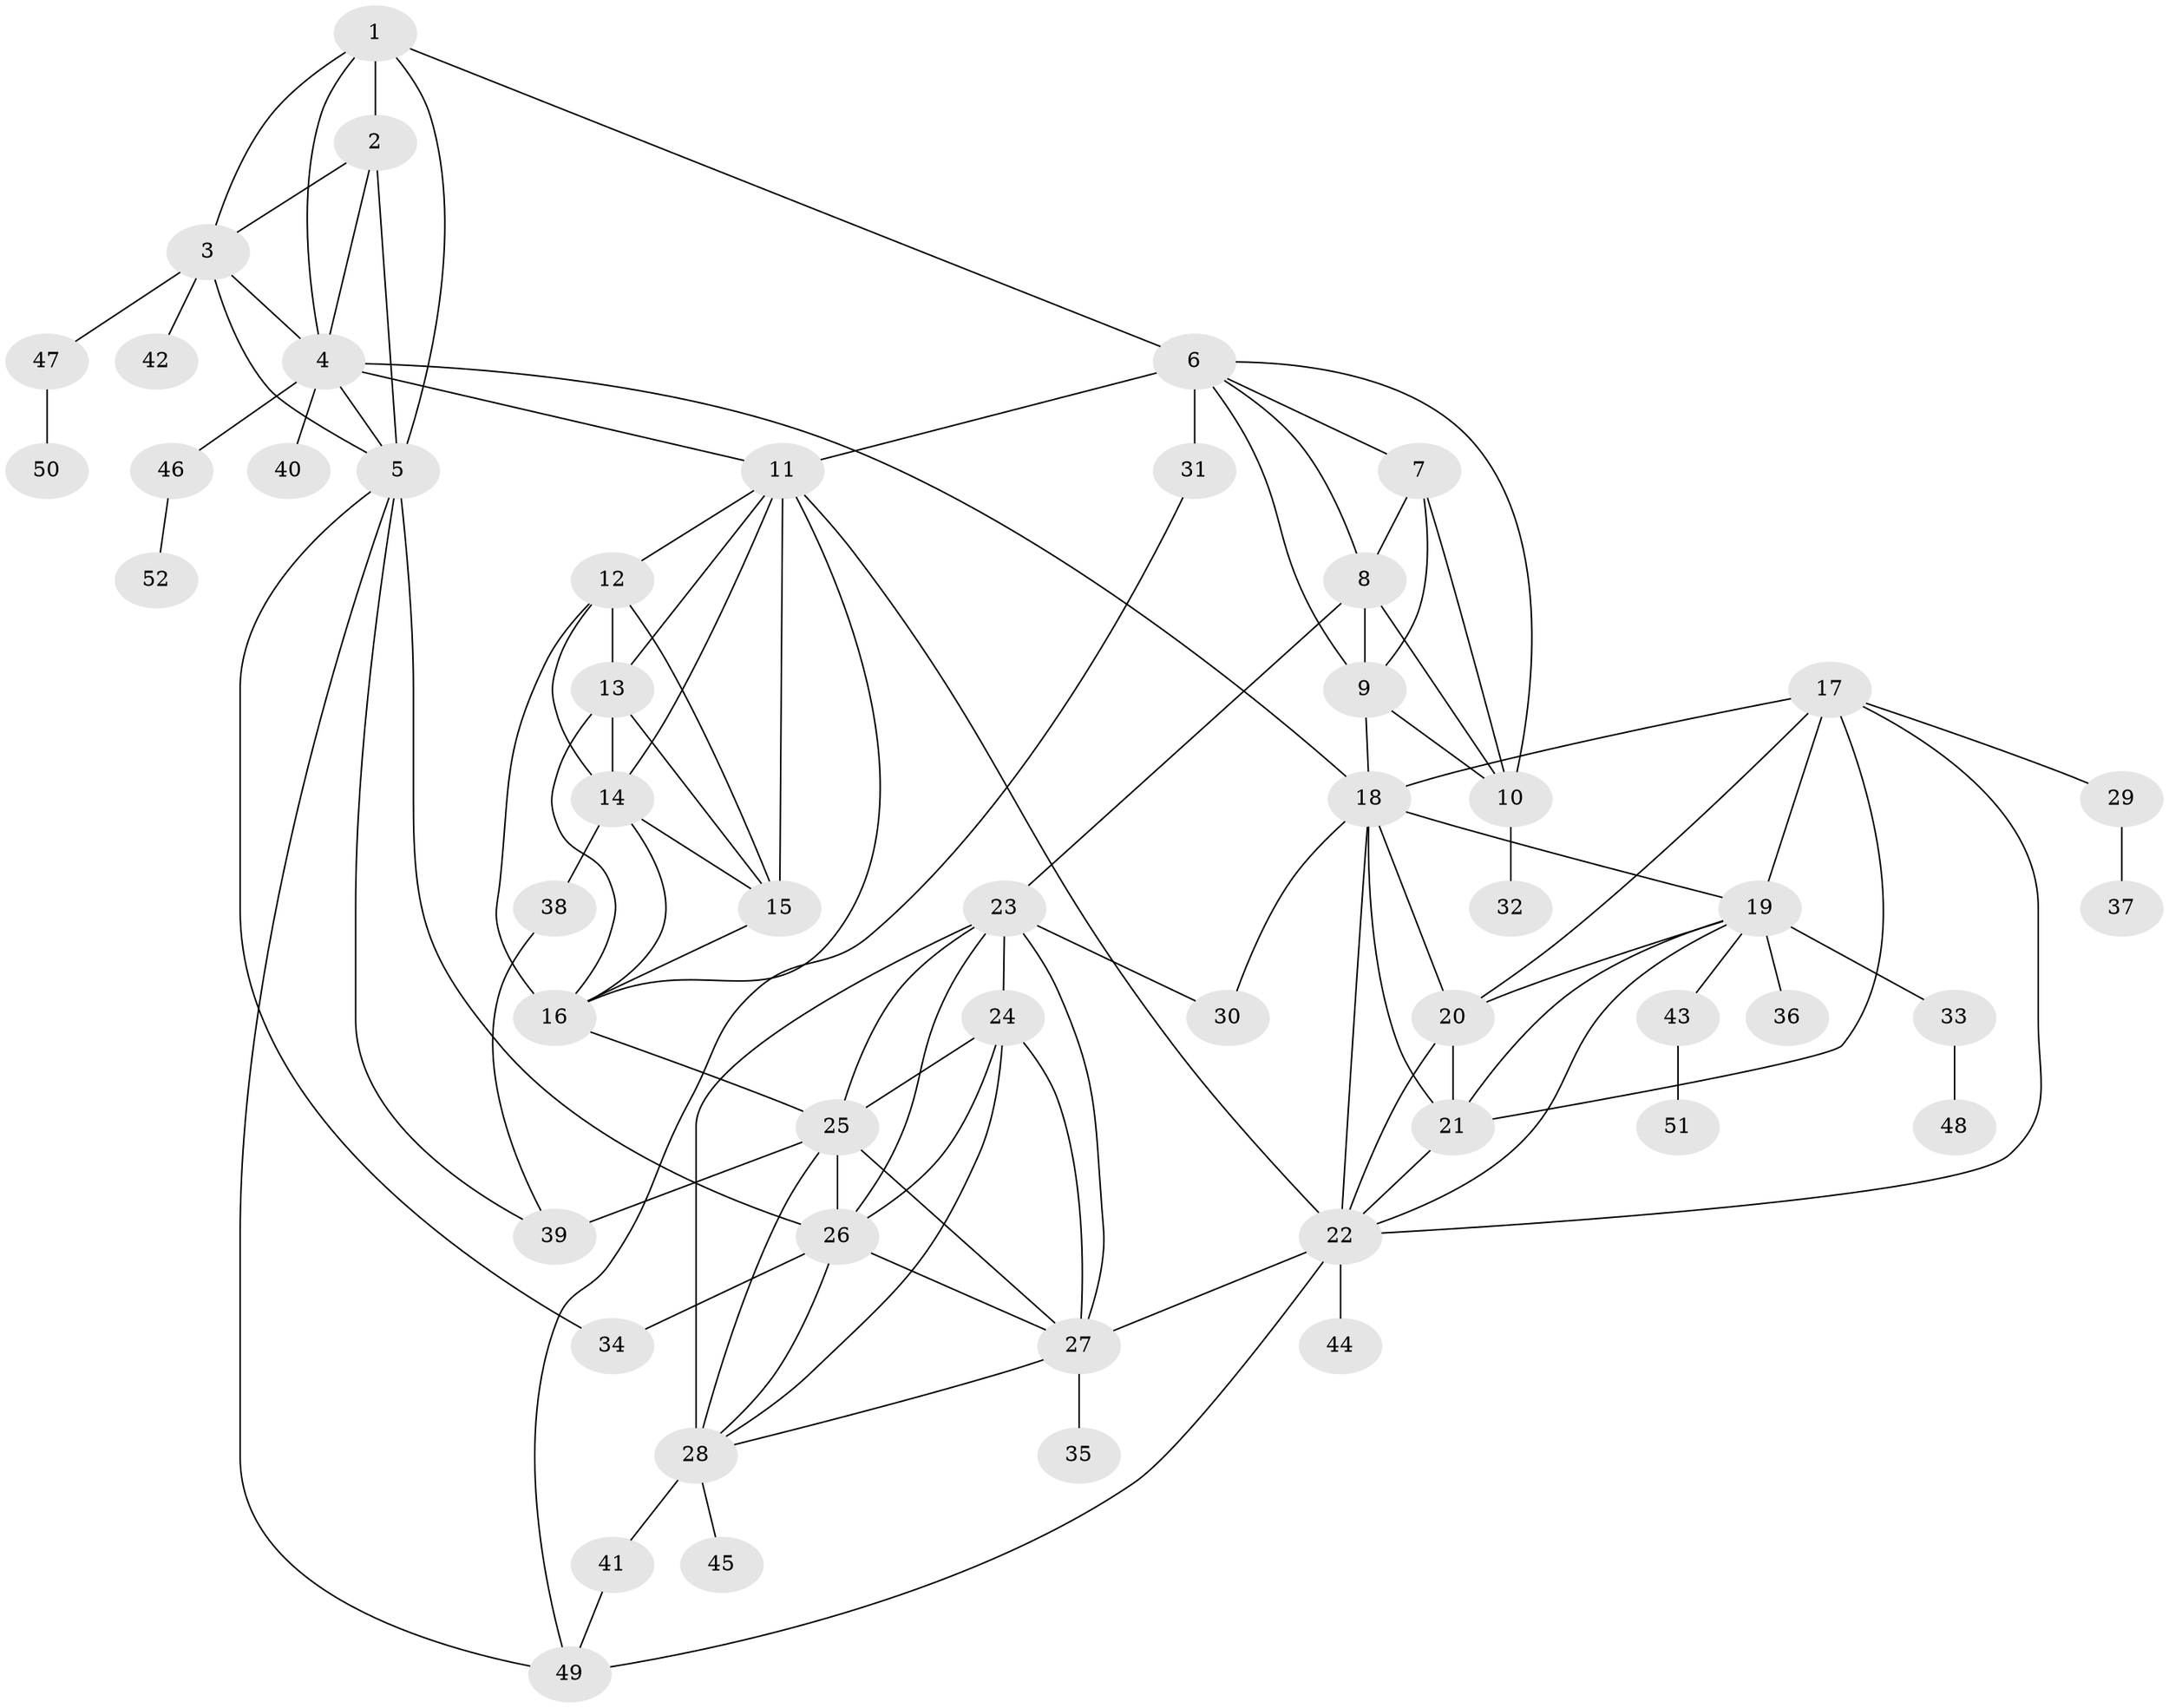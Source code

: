 // original degree distribution, {5: 0.015873015873015872, 6: 0.047619047619047616, 9: 0.015873015873015872, 11: 0.03968253968253968, 10: 0.023809523809523808, 12: 0.023809523809523808, 7: 0.03968253968253968, 8: 0.031746031746031744, 3: 0.05555555555555555, 1: 0.6111111111111112, 2: 0.0873015873015873, 4: 0.007936507936507936}
// Generated by graph-tools (version 1.1) at 2025/52/03/04/25 22:52:32]
// undirected, 52 vertices, 106 edges
graph export_dot {
  node [color=gray90,style=filled];
  1;
  2;
  3;
  4;
  5;
  6;
  7;
  8;
  9;
  10;
  11;
  12;
  13;
  14;
  15;
  16;
  17;
  18;
  19;
  20;
  21;
  22;
  23;
  24;
  25;
  26;
  27;
  28;
  29;
  30;
  31;
  32;
  33;
  34;
  35;
  36;
  37;
  38;
  39;
  40;
  41;
  42;
  43;
  44;
  45;
  46;
  47;
  48;
  49;
  50;
  51;
  52;
  1 -- 2 [weight=2.0];
  1 -- 3 [weight=2.0];
  1 -- 4 [weight=2.0];
  1 -- 5 [weight=2.0];
  1 -- 6 [weight=1.0];
  2 -- 3 [weight=1.0];
  2 -- 4 [weight=1.0];
  2 -- 5 [weight=1.0];
  3 -- 4 [weight=1.0];
  3 -- 5 [weight=1.0];
  3 -- 42 [weight=1.0];
  3 -- 47 [weight=1.0];
  4 -- 5 [weight=1.0];
  4 -- 11 [weight=1.0];
  4 -- 18 [weight=1.0];
  4 -- 40 [weight=1.0];
  4 -- 46 [weight=1.0];
  5 -- 26 [weight=1.0];
  5 -- 34 [weight=1.0];
  5 -- 39 [weight=1.0];
  5 -- 49 [weight=1.0];
  6 -- 7 [weight=1.0];
  6 -- 8 [weight=2.0];
  6 -- 9 [weight=1.0];
  6 -- 10 [weight=1.0];
  6 -- 11 [weight=1.0];
  6 -- 31 [weight=4.0];
  7 -- 8 [weight=3.0];
  7 -- 9 [weight=1.0];
  7 -- 10 [weight=1.0];
  8 -- 9 [weight=2.0];
  8 -- 10 [weight=2.0];
  8 -- 23 [weight=1.0];
  9 -- 10 [weight=1.0];
  9 -- 18 [weight=1.0];
  10 -- 32 [weight=5.0];
  11 -- 12 [weight=1.0];
  11 -- 13 [weight=1.0];
  11 -- 14 [weight=1.0];
  11 -- 15 [weight=1.0];
  11 -- 16 [weight=1.0];
  11 -- 22 [weight=1.0];
  12 -- 13 [weight=1.0];
  12 -- 14 [weight=1.0];
  12 -- 15 [weight=1.0];
  12 -- 16 [weight=1.0];
  13 -- 14 [weight=1.0];
  13 -- 15 [weight=1.0];
  13 -- 16 [weight=1.0];
  14 -- 15 [weight=1.0];
  14 -- 16 [weight=1.0];
  14 -- 38 [weight=5.0];
  15 -- 16 [weight=1.0];
  16 -- 25 [weight=1.0];
  17 -- 18 [weight=1.0];
  17 -- 19 [weight=1.0];
  17 -- 20 [weight=1.0];
  17 -- 21 [weight=1.0];
  17 -- 22 [weight=1.0];
  17 -- 29 [weight=1.0];
  18 -- 19 [weight=1.0];
  18 -- 20 [weight=2.0];
  18 -- 21 [weight=1.0];
  18 -- 22 [weight=1.0];
  18 -- 30 [weight=1.0];
  19 -- 20 [weight=1.0];
  19 -- 21 [weight=1.0];
  19 -- 22 [weight=1.0];
  19 -- 33 [weight=3.0];
  19 -- 36 [weight=1.0];
  19 -- 43 [weight=1.0];
  20 -- 21 [weight=1.0];
  20 -- 22 [weight=1.0];
  21 -- 22 [weight=1.0];
  22 -- 27 [weight=1.0];
  22 -- 44 [weight=1.0];
  22 -- 49 [weight=1.0];
  23 -- 24 [weight=1.0];
  23 -- 25 [weight=1.0];
  23 -- 26 [weight=1.0];
  23 -- 27 [weight=1.0];
  23 -- 28 [weight=5.0];
  23 -- 30 [weight=1.0];
  24 -- 25 [weight=1.0];
  24 -- 26 [weight=1.0];
  24 -- 27 [weight=1.0];
  24 -- 28 [weight=1.0];
  25 -- 26 [weight=1.0];
  25 -- 27 [weight=1.0];
  25 -- 28 [weight=1.0];
  25 -- 39 [weight=4.0];
  26 -- 27 [weight=1.0];
  26 -- 28 [weight=1.0];
  26 -- 34 [weight=3.0];
  27 -- 28 [weight=1.0];
  27 -- 35 [weight=3.0];
  28 -- 41 [weight=1.0];
  28 -- 45 [weight=1.0];
  29 -- 37 [weight=1.0];
  31 -- 49 [weight=1.0];
  33 -- 48 [weight=1.0];
  38 -- 39 [weight=1.0];
  41 -- 49 [weight=1.0];
  43 -- 51 [weight=1.0];
  46 -- 52 [weight=1.0];
  47 -- 50 [weight=1.0];
}
